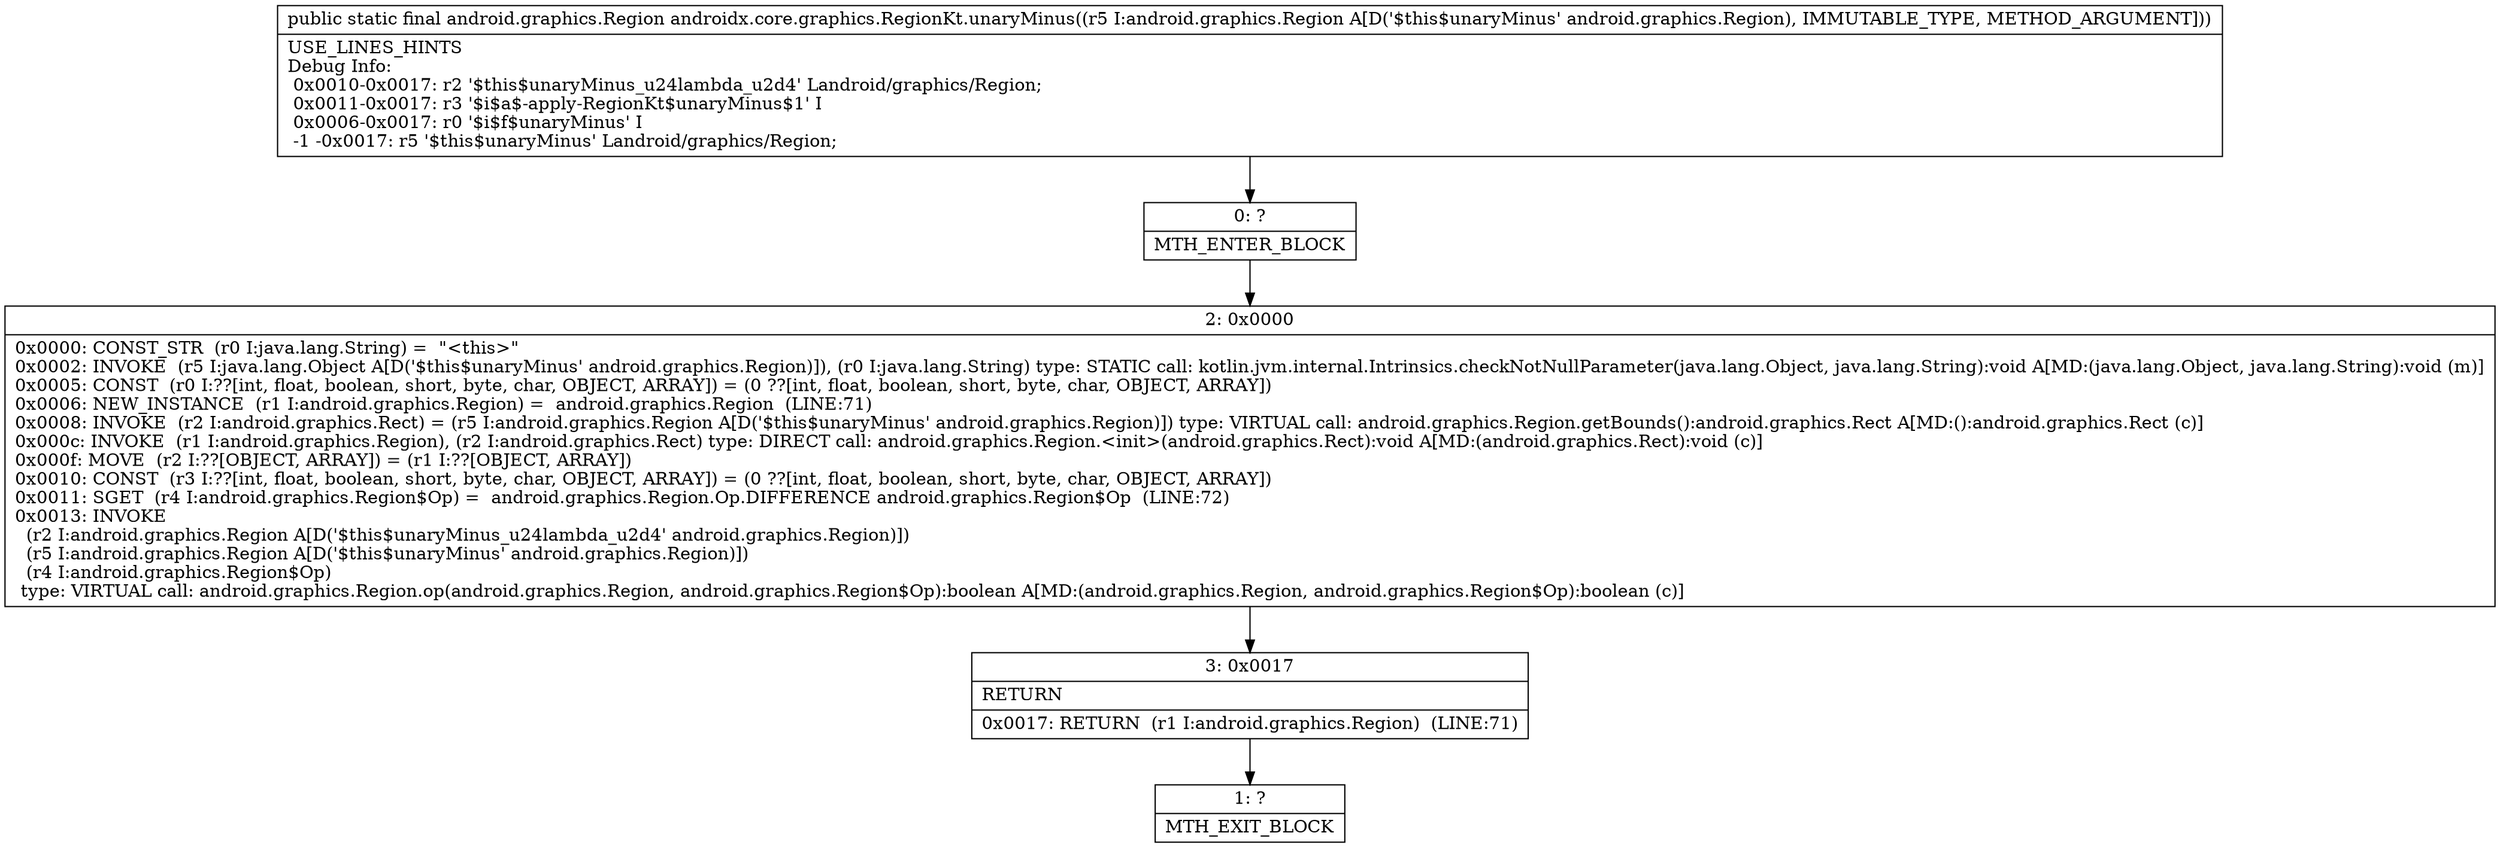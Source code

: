 digraph "CFG forandroidx.core.graphics.RegionKt.unaryMinus(Landroid\/graphics\/Region;)Landroid\/graphics\/Region;" {
Node_0 [shape=record,label="{0\:\ ?|MTH_ENTER_BLOCK\l}"];
Node_2 [shape=record,label="{2\:\ 0x0000|0x0000: CONST_STR  (r0 I:java.lang.String) =  \"\<this\>\" \l0x0002: INVOKE  (r5 I:java.lang.Object A[D('$this$unaryMinus' android.graphics.Region)]), (r0 I:java.lang.String) type: STATIC call: kotlin.jvm.internal.Intrinsics.checkNotNullParameter(java.lang.Object, java.lang.String):void A[MD:(java.lang.Object, java.lang.String):void (m)]\l0x0005: CONST  (r0 I:??[int, float, boolean, short, byte, char, OBJECT, ARRAY]) = (0 ??[int, float, boolean, short, byte, char, OBJECT, ARRAY]) \l0x0006: NEW_INSTANCE  (r1 I:android.graphics.Region) =  android.graphics.Region  (LINE:71)\l0x0008: INVOKE  (r2 I:android.graphics.Rect) = (r5 I:android.graphics.Region A[D('$this$unaryMinus' android.graphics.Region)]) type: VIRTUAL call: android.graphics.Region.getBounds():android.graphics.Rect A[MD:():android.graphics.Rect (c)]\l0x000c: INVOKE  (r1 I:android.graphics.Region), (r2 I:android.graphics.Rect) type: DIRECT call: android.graphics.Region.\<init\>(android.graphics.Rect):void A[MD:(android.graphics.Rect):void (c)]\l0x000f: MOVE  (r2 I:??[OBJECT, ARRAY]) = (r1 I:??[OBJECT, ARRAY]) \l0x0010: CONST  (r3 I:??[int, float, boolean, short, byte, char, OBJECT, ARRAY]) = (0 ??[int, float, boolean, short, byte, char, OBJECT, ARRAY]) \l0x0011: SGET  (r4 I:android.graphics.Region$Op) =  android.graphics.Region.Op.DIFFERENCE android.graphics.Region$Op  (LINE:72)\l0x0013: INVOKE  \l  (r2 I:android.graphics.Region A[D('$this$unaryMinus_u24lambda_u2d4' android.graphics.Region)])\l  (r5 I:android.graphics.Region A[D('$this$unaryMinus' android.graphics.Region)])\l  (r4 I:android.graphics.Region$Op)\l type: VIRTUAL call: android.graphics.Region.op(android.graphics.Region, android.graphics.Region$Op):boolean A[MD:(android.graphics.Region, android.graphics.Region$Op):boolean (c)]\l}"];
Node_3 [shape=record,label="{3\:\ 0x0017|RETURN\l|0x0017: RETURN  (r1 I:android.graphics.Region)  (LINE:71)\l}"];
Node_1 [shape=record,label="{1\:\ ?|MTH_EXIT_BLOCK\l}"];
MethodNode[shape=record,label="{public static final android.graphics.Region androidx.core.graphics.RegionKt.unaryMinus((r5 I:android.graphics.Region A[D('$this$unaryMinus' android.graphics.Region), IMMUTABLE_TYPE, METHOD_ARGUMENT]))  | USE_LINES_HINTS\lDebug Info:\l  0x0010\-0x0017: r2 '$this$unaryMinus_u24lambda_u2d4' Landroid\/graphics\/Region;\l  0x0011\-0x0017: r3 '$i$a$\-apply\-RegionKt$unaryMinus$1' I\l  0x0006\-0x0017: r0 '$i$f$unaryMinus' I\l  \-1 \-0x0017: r5 '$this$unaryMinus' Landroid\/graphics\/Region;\l}"];
MethodNode -> Node_0;Node_0 -> Node_2;
Node_2 -> Node_3;
Node_3 -> Node_1;
}

